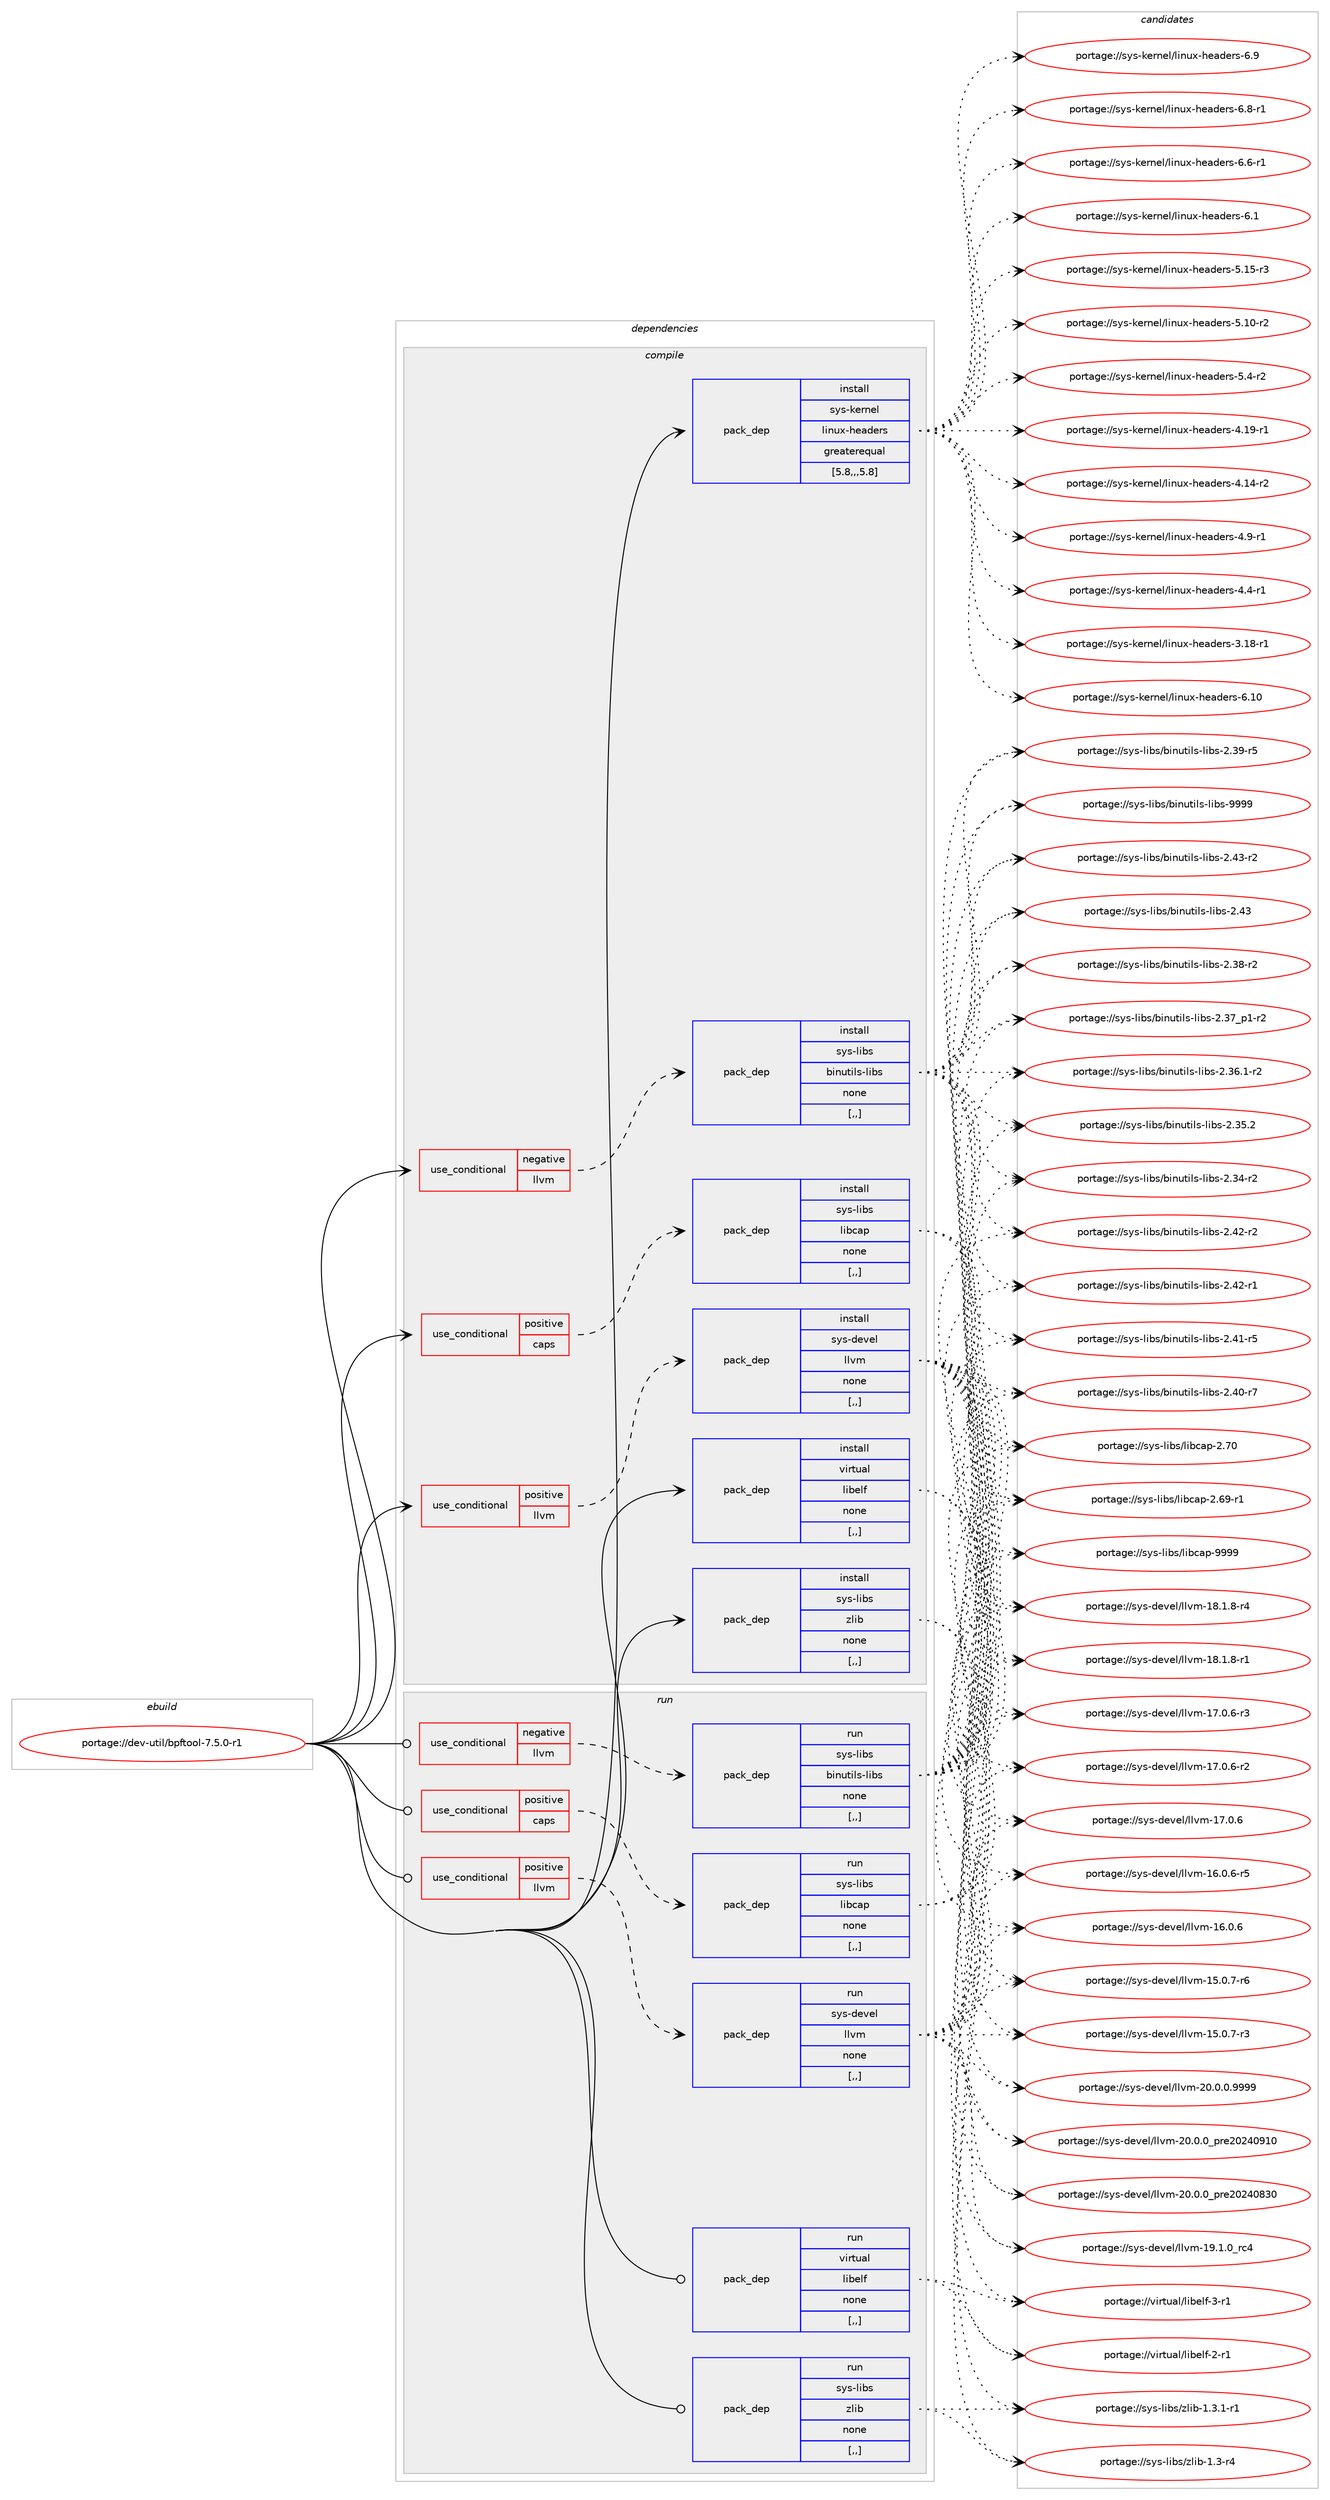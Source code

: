 digraph prolog {

# *************
# Graph options
# *************

newrank=true;
concentrate=true;
compound=true;
graph [rankdir=LR,fontname=Helvetica,fontsize=10,ranksep=1.5];#, ranksep=2.5, nodesep=0.2];
edge  [arrowhead=vee];
node  [fontname=Helvetica,fontsize=10];

# **********
# The ebuild
# **********

subgraph cluster_leftcol {
color=gray;
label=<<i>ebuild</i>>;
id [label="portage://dev-util/bpftool-7.5.0-r1", color=red, width=4, href="../dev-util/bpftool-7.5.0-r1.svg"];
}

# ****************
# The dependencies
# ****************

subgraph cluster_midcol {
color=gray;
label=<<i>dependencies</i>>;
subgraph cluster_compile {
fillcolor="#eeeeee";
style=filled;
label=<<i>compile</i>>;
subgraph cond190679 {
dependency707782 [label=<<TABLE BORDER="0" CELLBORDER="1" CELLSPACING="0" CELLPADDING="4"><TR><TD ROWSPAN="3" CELLPADDING="10">use_conditional</TD></TR><TR><TD>negative</TD></TR><TR><TD>llvm</TD></TR></TABLE>>, shape=none, color=red];
subgraph pack512109 {
dependency707783 [label=<<TABLE BORDER="0" CELLBORDER="1" CELLSPACING="0" CELLPADDING="4" WIDTH="220"><TR><TD ROWSPAN="6" CELLPADDING="30">pack_dep</TD></TR><TR><TD WIDTH="110">install</TD></TR><TR><TD>sys-libs</TD></TR><TR><TD>binutils-libs</TD></TR><TR><TD>none</TD></TR><TR><TD>[,,]</TD></TR></TABLE>>, shape=none, color=blue];
}
dependency707782:e -> dependency707783:w [weight=20,style="dashed",arrowhead="vee"];
}
id:e -> dependency707782:w [weight=20,style="solid",arrowhead="vee"];
subgraph cond190680 {
dependency707784 [label=<<TABLE BORDER="0" CELLBORDER="1" CELLSPACING="0" CELLPADDING="4"><TR><TD ROWSPAN="3" CELLPADDING="10">use_conditional</TD></TR><TR><TD>positive</TD></TR><TR><TD>caps</TD></TR></TABLE>>, shape=none, color=red];
subgraph pack512110 {
dependency707785 [label=<<TABLE BORDER="0" CELLBORDER="1" CELLSPACING="0" CELLPADDING="4" WIDTH="220"><TR><TD ROWSPAN="6" CELLPADDING="30">pack_dep</TD></TR><TR><TD WIDTH="110">install</TD></TR><TR><TD>sys-libs</TD></TR><TR><TD>libcap</TD></TR><TR><TD>none</TD></TR><TR><TD>[,,]</TD></TR></TABLE>>, shape=none, color=blue];
}
dependency707784:e -> dependency707785:w [weight=20,style="dashed",arrowhead="vee"];
}
id:e -> dependency707784:w [weight=20,style="solid",arrowhead="vee"];
subgraph cond190681 {
dependency707786 [label=<<TABLE BORDER="0" CELLBORDER="1" CELLSPACING="0" CELLPADDING="4"><TR><TD ROWSPAN="3" CELLPADDING="10">use_conditional</TD></TR><TR><TD>positive</TD></TR><TR><TD>llvm</TD></TR></TABLE>>, shape=none, color=red];
subgraph pack512111 {
dependency707787 [label=<<TABLE BORDER="0" CELLBORDER="1" CELLSPACING="0" CELLPADDING="4" WIDTH="220"><TR><TD ROWSPAN="6" CELLPADDING="30">pack_dep</TD></TR><TR><TD WIDTH="110">install</TD></TR><TR><TD>sys-devel</TD></TR><TR><TD>llvm</TD></TR><TR><TD>none</TD></TR><TR><TD>[,,]</TD></TR></TABLE>>, shape=none, color=blue];
}
dependency707786:e -> dependency707787:w [weight=20,style="dashed",arrowhead="vee"];
}
id:e -> dependency707786:w [weight=20,style="solid",arrowhead="vee"];
subgraph pack512112 {
dependency707788 [label=<<TABLE BORDER="0" CELLBORDER="1" CELLSPACING="0" CELLPADDING="4" WIDTH="220"><TR><TD ROWSPAN="6" CELLPADDING="30">pack_dep</TD></TR><TR><TD WIDTH="110">install</TD></TR><TR><TD>sys-kernel</TD></TR><TR><TD>linux-headers</TD></TR><TR><TD>greaterequal</TD></TR><TR><TD>[5.8,,,5.8]</TD></TR></TABLE>>, shape=none, color=blue];
}
id:e -> dependency707788:w [weight=20,style="solid",arrowhead="vee"];
subgraph pack512113 {
dependency707789 [label=<<TABLE BORDER="0" CELLBORDER="1" CELLSPACING="0" CELLPADDING="4" WIDTH="220"><TR><TD ROWSPAN="6" CELLPADDING="30">pack_dep</TD></TR><TR><TD WIDTH="110">install</TD></TR><TR><TD>sys-libs</TD></TR><TR><TD>zlib</TD></TR><TR><TD>none</TD></TR><TR><TD>[,,]</TD></TR></TABLE>>, shape=none, color=blue];
}
id:e -> dependency707789:w [weight=20,style="solid",arrowhead="vee"];
subgraph pack512114 {
dependency707790 [label=<<TABLE BORDER="0" CELLBORDER="1" CELLSPACING="0" CELLPADDING="4" WIDTH="220"><TR><TD ROWSPAN="6" CELLPADDING="30">pack_dep</TD></TR><TR><TD WIDTH="110">install</TD></TR><TR><TD>virtual</TD></TR><TR><TD>libelf</TD></TR><TR><TD>none</TD></TR><TR><TD>[,,]</TD></TR></TABLE>>, shape=none, color=blue];
}
id:e -> dependency707790:w [weight=20,style="solid",arrowhead="vee"];
}
subgraph cluster_compileandrun {
fillcolor="#eeeeee";
style=filled;
label=<<i>compile and run</i>>;
}
subgraph cluster_run {
fillcolor="#eeeeee";
style=filled;
label=<<i>run</i>>;
subgraph cond190682 {
dependency707791 [label=<<TABLE BORDER="0" CELLBORDER="1" CELLSPACING="0" CELLPADDING="4"><TR><TD ROWSPAN="3" CELLPADDING="10">use_conditional</TD></TR><TR><TD>negative</TD></TR><TR><TD>llvm</TD></TR></TABLE>>, shape=none, color=red];
subgraph pack512115 {
dependency707792 [label=<<TABLE BORDER="0" CELLBORDER="1" CELLSPACING="0" CELLPADDING="4" WIDTH="220"><TR><TD ROWSPAN="6" CELLPADDING="30">pack_dep</TD></TR><TR><TD WIDTH="110">run</TD></TR><TR><TD>sys-libs</TD></TR><TR><TD>binutils-libs</TD></TR><TR><TD>none</TD></TR><TR><TD>[,,]</TD></TR></TABLE>>, shape=none, color=blue];
}
dependency707791:e -> dependency707792:w [weight=20,style="dashed",arrowhead="vee"];
}
id:e -> dependency707791:w [weight=20,style="solid",arrowhead="odot"];
subgraph cond190683 {
dependency707793 [label=<<TABLE BORDER="0" CELLBORDER="1" CELLSPACING="0" CELLPADDING="4"><TR><TD ROWSPAN="3" CELLPADDING="10">use_conditional</TD></TR><TR><TD>positive</TD></TR><TR><TD>caps</TD></TR></TABLE>>, shape=none, color=red];
subgraph pack512116 {
dependency707794 [label=<<TABLE BORDER="0" CELLBORDER="1" CELLSPACING="0" CELLPADDING="4" WIDTH="220"><TR><TD ROWSPAN="6" CELLPADDING="30">pack_dep</TD></TR><TR><TD WIDTH="110">run</TD></TR><TR><TD>sys-libs</TD></TR><TR><TD>libcap</TD></TR><TR><TD>none</TD></TR><TR><TD>[,,]</TD></TR></TABLE>>, shape=none, color=blue];
}
dependency707793:e -> dependency707794:w [weight=20,style="dashed",arrowhead="vee"];
}
id:e -> dependency707793:w [weight=20,style="solid",arrowhead="odot"];
subgraph cond190684 {
dependency707795 [label=<<TABLE BORDER="0" CELLBORDER="1" CELLSPACING="0" CELLPADDING="4"><TR><TD ROWSPAN="3" CELLPADDING="10">use_conditional</TD></TR><TR><TD>positive</TD></TR><TR><TD>llvm</TD></TR></TABLE>>, shape=none, color=red];
subgraph pack512117 {
dependency707796 [label=<<TABLE BORDER="0" CELLBORDER="1" CELLSPACING="0" CELLPADDING="4" WIDTH="220"><TR><TD ROWSPAN="6" CELLPADDING="30">pack_dep</TD></TR><TR><TD WIDTH="110">run</TD></TR><TR><TD>sys-devel</TD></TR><TR><TD>llvm</TD></TR><TR><TD>none</TD></TR><TR><TD>[,,]</TD></TR></TABLE>>, shape=none, color=blue];
}
dependency707795:e -> dependency707796:w [weight=20,style="dashed",arrowhead="vee"];
}
id:e -> dependency707795:w [weight=20,style="solid",arrowhead="odot"];
subgraph pack512118 {
dependency707797 [label=<<TABLE BORDER="0" CELLBORDER="1" CELLSPACING="0" CELLPADDING="4" WIDTH="220"><TR><TD ROWSPAN="6" CELLPADDING="30">pack_dep</TD></TR><TR><TD WIDTH="110">run</TD></TR><TR><TD>sys-libs</TD></TR><TR><TD>zlib</TD></TR><TR><TD>none</TD></TR><TR><TD>[,,]</TD></TR></TABLE>>, shape=none, color=blue];
}
id:e -> dependency707797:w [weight=20,style="solid",arrowhead="odot"];
subgraph pack512119 {
dependency707798 [label=<<TABLE BORDER="0" CELLBORDER="1" CELLSPACING="0" CELLPADDING="4" WIDTH="220"><TR><TD ROWSPAN="6" CELLPADDING="30">pack_dep</TD></TR><TR><TD WIDTH="110">run</TD></TR><TR><TD>virtual</TD></TR><TR><TD>libelf</TD></TR><TR><TD>none</TD></TR><TR><TD>[,,]</TD></TR></TABLE>>, shape=none, color=blue];
}
id:e -> dependency707798:w [weight=20,style="solid",arrowhead="odot"];
}
}

# **************
# The candidates
# **************

subgraph cluster_choices {
rank=same;
color=gray;
label=<<i>candidates</i>>;

subgraph choice512109 {
color=black;
nodesep=1;
choice1151211154510810598115479810511011711610510811545108105981154557575757 [label="portage://sys-libs/binutils-libs-9999", color=red, width=4,href="../sys-libs/binutils-libs-9999.svg"];
choice11512111545108105981154798105110117116105108115451081059811545504652514511450 [label="portage://sys-libs/binutils-libs-2.43-r2", color=red, width=4,href="../sys-libs/binutils-libs-2.43-r2.svg"];
choice1151211154510810598115479810511011711610510811545108105981154550465251 [label="portage://sys-libs/binutils-libs-2.43", color=red, width=4,href="../sys-libs/binutils-libs-2.43.svg"];
choice11512111545108105981154798105110117116105108115451081059811545504652504511450 [label="portage://sys-libs/binutils-libs-2.42-r2", color=red, width=4,href="../sys-libs/binutils-libs-2.42-r2.svg"];
choice11512111545108105981154798105110117116105108115451081059811545504652504511449 [label="portage://sys-libs/binutils-libs-2.42-r1", color=red, width=4,href="../sys-libs/binutils-libs-2.42-r1.svg"];
choice11512111545108105981154798105110117116105108115451081059811545504652494511453 [label="portage://sys-libs/binutils-libs-2.41-r5", color=red, width=4,href="../sys-libs/binutils-libs-2.41-r5.svg"];
choice11512111545108105981154798105110117116105108115451081059811545504652484511455 [label="portage://sys-libs/binutils-libs-2.40-r7", color=red, width=4,href="../sys-libs/binutils-libs-2.40-r7.svg"];
choice11512111545108105981154798105110117116105108115451081059811545504651574511453 [label="portage://sys-libs/binutils-libs-2.39-r5", color=red, width=4,href="../sys-libs/binutils-libs-2.39-r5.svg"];
choice11512111545108105981154798105110117116105108115451081059811545504651564511450 [label="portage://sys-libs/binutils-libs-2.38-r2", color=red, width=4,href="../sys-libs/binutils-libs-2.38-r2.svg"];
choice115121115451081059811547981051101171161051081154510810598115455046515595112494511450 [label="portage://sys-libs/binutils-libs-2.37_p1-r2", color=red, width=4,href="../sys-libs/binutils-libs-2.37_p1-r2.svg"];
choice115121115451081059811547981051101171161051081154510810598115455046515446494511450 [label="portage://sys-libs/binutils-libs-2.36.1-r2", color=red, width=4,href="../sys-libs/binutils-libs-2.36.1-r2.svg"];
choice11512111545108105981154798105110117116105108115451081059811545504651534650 [label="portage://sys-libs/binutils-libs-2.35.2", color=red, width=4,href="../sys-libs/binutils-libs-2.35.2.svg"];
choice11512111545108105981154798105110117116105108115451081059811545504651524511450 [label="portage://sys-libs/binutils-libs-2.34-r2", color=red, width=4,href="../sys-libs/binutils-libs-2.34-r2.svg"];
dependency707783:e -> choice1151211154510810598115479810511011711610510811545108105981154557575757:w [style=dotted,weight="100"];
dependency707783:e -> choice11512111545108105981154798105110117116105108115451081059811545504652514511450:w [style=dotted,weight="100"];
dependency707783:e -> choice1151211154510810598115479810511011711610510811545108105981154550465251:w [style=dotted,weight="100"];
dependency707783:e -> choice11512111545108105981154798105110117116105108115451081059811545504652504511450:w [style=dotted,weight="100"];
dependency707783:e -> choice11512111545108105981154798105110117116105108115451081059811545504652504511449:w [style=dotted,weight="100"];
dependency707783:e -> choice11512111545108105981154798105110117116105108115451081059811545504652494511453:w [style=dotted,weight="100"];
dependency707783:e -> choice11512111545108105981154798105110117116105108115451081059811545504652484511455:w [style=dotted,weight="100"];
dependency707783:e -> choice11512111545108105981154798105110117116105108115451081059811545504651574511453:w [style=dotted,weight="100"];
dependency707783:e -> choice11512111545108105981154798105110117116105108115451081059811545504651564511450:w [style=dotted,weight="100"];
dependency707783:e -> choice115121115451081059811547981051101171161051081154510810598115455046515595112494511450:w [style=dotted,weight="100"];
dependency707783:e -> choice115121115451081059811547981051101171161051081154510810598115455046515446494511450:w [style=dotted,weight="100"];
dependency707783:e -> choice11512111545108105981154798105110117116105108115451081059811545504651534650:w [style=dotted,weight="100"];
dependency707783:e -> choice11512111545108105981154798105110117116105108115451081059811545504651524511450:w [style=dotted,weight="100"];
}
subgraph choice512110 {
color=black;
nodesep=1;
choice1151211154510810598115471081059899971124557575757 [label="portage://sys-libs/libcap-9999", color=red, width=4,href="../sys-libs/libcap-9999.svg"];
choice1151211154510810598115471081059899971124550465548 [label="portage://sys-libs/libcap-2.70", color=red, width=4,href="../sys-libs/libcap-2.70.svg"];
choice11512111545108105981154710810598999711245504654574511449 [label="portage://sys-libs/libcap-2.69-r1", color=red, width=4,href="../sys-libs/libcap-2.69-r1.svg"];
dependency707785:e -> choice1151211154510810598115471081059899971124557575757:w [style=dotted,weight="100"];
dependency707785:e -> choice1151211154510810598115471081059899971124550465548:w [style=dotted,weight="100"];
dependency707785:e -> choice11512111545108105981154710810598999711245504654574511449:w [style=dotted,weight="100"];
}
subgraph choice512111 {
color=black;
nodesep=1;
choice1151211154510010111810110847108108118109455048464846484657575757 [label="portage://sys-devel/llvm-20.0.0.9999", color=red, width=4,href="../sys-devel/llvm-20.0.0.9999.svg"];
choice115121115451001011181011084710810811810945504846484648951121141015048505248574948 [label="portage://sys-devel/llvm-20.0.0_pre20240910", color=red, width=4,href="../sys-devel/llvm-20.0.0_pre20240910.svg"];
choice115121115451001011181011084710810811810945504846484648951121141015048505248565148 [label="portage://sys-devel/llvm-20.0.0_pre20240830", color=red, width=4,href="../sys-devel/llvm-20.0.0_pre20240830.svg"];
choice115121115451001011181011084710810811810945495746494648951149952 [label="portage://sys-devel/llvm-19.1.0_rc4", color=red, width=4,href="../sys-devel/llvm-19.1.0_rc4.svg"];
choice1151211154510010111810110847108108118109454956464946564511452 [label="portage://sys-devel/llvm-18.1.8-r4", color=red, width=4,href="../sys-devel/llvm-18.1.8-r4.svg"];
choice1151211154510010111810110847108108118109454956464946564511449 [label="portage://sys-devel/llvm-18.1.8-r1", color=red, width=4,href="../sys-devel/llvm-18.1.8-r1.svg"];
choice1151211154510010111810110847108108118109454955464846544511451 [label="portage://sys-devel/llvm-17.0.6-r3", color=red, width=4,href="../sys-devel/llvm-17.0.6-r3.svg"];
choice1151211154510010111810110847108108118109454955464846544511450 [label="portage://sys-devel/llvm-17.0.6-r2", color=red, width=4,href="../sys-devel/llvm-17.0.6-r2.svg"];
choice115121115451001011181011084710810811810945495546484654 [label="portage://sys-devel/llvm-17.0.6", color=red, width=4,href="../sys-devel/llvm-17.0.6.svg"];
choice1151211154510010111810110847108108118109454954464846544511453 [label="portage://sys-devel/llvm-16.0.6-r5", color=red, width=4,href="../sys-devel/llvm-16.0.6-r5.svg"];
choice115121115451001011181011084710810811810945495446484654 [label="portage://sys-devel/llvm-16.0.6", color=red, width=4,href="../sys-devel/llvm-16.0.6.svg"];
choice1151211154510010111810110847108108118109454953464846554511454 [label="portage://sys-devel/llvm-15.0.7-r6", color=red, width=4,href="../sys-devel/llvm-15.0.7-r6.svg"];
choice1151211154510010111810110847108108118109454953464846554511451 [label="portage://sys-devel/llvm-15.0.7-r3", color=red, width=4,href="../sys-devel/llvm-15.0.7-r3.svg"];
dependency707787:e -> choice1151211154510010111810110847108108118109455048464846484657575757:w [style=dotted,weight="100"];
dependency707787:e -> choice115121115451001011181011084710810811810945504846484648951121141015048505248574948:w [style=dotted,weight="100"];
dependency707787:e -> choice115121115451001011181011084710810811810945504846484648951121141015048505248565148:w [style=dotted,weight="100"];
dependency707787:e -> choice115121115451001011181011084710810811810945495746494648951149952:w [style=dotted,weight="100"];
dependency707787:e -> choice1151211154510010111810110847108108118109454956464946564511452:w [style=dotted,weight="100"];
dependency707787:e -> choice1151211154510010111810110847108108118109454956464946564511449:w [style=dotted,weight="100"];
dependency707787:e -> choice1151211154510010111810110847108108118109454955464846544511451:w [style=dotted,weight="100"];
dependency707787:e -> choice1151211154510010111810110847108108118109454955464846544511450:w [style=dotted,weight="100"];
dependency707787:e -> choice115121115451001011181011084710810811810945495546484654:w [style=dotted,weight="100"];
dependency707787:e -> choice1151211154510010111810110847108108118109454954464846544511453:w [style=dotted,weight="100"];
dependency707787:e -> choice115121115451001011181011084710810811810945495446484654:w [style=dotted,weight="100"];
dependency707787:e -> choice1151211154510010111810110847108108118109454953464846554511454:w [style=dotted,weight="100"];
dependency707787:e -> choice1151211154510010111810110847108108118109454953464846554511451:w [style=dotted,weight="100"];
}
subgraph choice512112 {
color=black;
nodesep=1;
choice115121115451071011141101011084710810511011712045104101971001011141154554464948 [label="portage://sys-kernel/linux-headers-6.10", color=red, width=4,href="../sys-kernel/linux-headers-6.10.svg"];
choice1151211154510710111411010110847108105110117120451041019710010111411545544657 [label="portage://sys-kernel/linux-headers-6.9", color=red, width=4,href="../sys-kernel/linux-headers-6.9.svg"];
choice11512111545107101114110101108471081051101171204510410197100101114115455446564511449 [label="portage://sys-kernel/linux-headers-6.8-r1", color=red, width=4,href="../sys-kernel/linux-headers-6.8-r1.svg"];
choice11512111545107101114110101108471081051101171204510410197100101114115455446544511449 [label="portage://sys-kernel/linux-headers-6.6-r1", color=red, width=4,href="../sys-kernel/linux-headers-6.6-r1.svg"];
choice1151211154510710111411010110847108105110117120451041019710010111411545544649 [label="portage://sys-kernel/linux-headers-6.1", color=red, width=4,href="../sys-kernel/linux-headers-6.1.svg"];
choice1151211154510710111411010110847108105110117120451041019710010111411545534649534511451 [label="portage://sys-kernel/linux-headers-5.15-r3", color=red, width=4,href="../sys-kernel/linux-headers-5.15-r3.svg"];
choice1151211154510710111411010110847108105110117120451041019710010111411545534649484511450 [label="portage://sys-kernel/linux-headers-5.10-r2", color=red, width=4,href="../sys-kernel/linux-headers-5.10-r2.svg"];
choice11512111545107101114110101108471081051101171204510410197100101114115455346524511450 [label="portage://sys-kernel/linux-headers-5.4-r2", color=red, width=4,href="../sys-kernel/linux-headers-5.4-r2.svg"];
choice1151211154510710111411010110847108105110117120451041019710010111411545524649574511449 [label="portage://sys-kernel/linux-headers-4.19-r1", color=red, width=4,href="../sys-kernel/linux-headers-4.19-r1.svg"];
choice1151211154510710111411010110847108105110117120451041019710010111411545524649524511450 [label="portage://sys-kernel/linux-headers-4.14-r2", color=red, width=4,href="../sys-kernel/linux-headers-4.14-r2.svg"];
choice11512111545107101114110101108471081051101171204510410197100101114115455246574511449 [label="portage://sys-kernel/linux-headers-4.9-r1", color=red, width=4,href="../sys-kernel/linux-headers-4.9-r1.svg"];
choice11512111545107101114110101108471081051101171204510410197100101114115455246524511449 [label="portage://sys-kernel/linux-headers-4.4-r1", color=red, width=4,href="../sys-kernel/linux-headers-4.4-r1.svg"];
choice1151211154510710111411010110847108105110117120451041019710010111411545514649564511449 [label="portage://sys-kernel/linux-headers-3.18-r1", color=red, width=4,href="../sys-kernel/linux-headers-3.18-r1.svg"];
dependency707788:e -> choice115121115451071011141101011084710810511011712045104101971001011141154554464948:w [style=dotted,weight="100"];
dependency707788:e -> choice1151211154510710111411010110847108105110117120451041019710010111411545544657:w [style=dotted,weight="100"];
dependency707788:e -> choice11512111545107101114110101108471081051101171204510410197100101114115455446564511449:w [style=dotted,weight="100"];
dependency707788:e -> choice11512111545107101114110101108471081051101171204510410197100101114115455446544511449:w [style=dotted,weight="100"];
dependency707788:e -> choice1151211154510710111411010110847108105110117120451041019710010111411545544649:w [style=dotted,weight="100"];
dependency707788:e -> choice1151211154510710111411010110847108105110117120451041019710010111411545534649534511451:w [style=dotted,weight="100"];
dependency707788:e -> choice1151211154510710111411010110847108105110117120451041019710010111411545534649484511450:w [style=dotted,weight="100"];
dependency707788:e -> choice11512111545107101114110101108471081051101171204510410197100101114115455346524511450:w [style=dotted,weight="100"];
dependency707788:e -> choice1151211154510710111411010110847108105110117120451041019710010111411545524649574511449:w [style=dotted,weight="100"];
dependency707788:e -> choice1151211154510710111411010110847108105110117120451041019710010111411545524649524511450:w [style=dotted,weight="100"];
dependency707788:e -> choice11512111545107101114110101108471081051101171204510410197100101114115455246574511449:w [style=dotted,weight="100"];
dependency707788:e -> choice11512111545107101114110101108471081051101171204510410197100101114115455246524511449:w [style=dotted,weight="100"];
dependency707788:e -> choice1151211154510710111411010110847108105110117120451041019710010111411545514649564511449:w [style=dotted,weight="100"];
}
subgraph choice512113 {
color=black;
nodesep=1;
choice115121115451081059811547122108105984549465146494511449 [label="portage://sys-libs/zlib-1.3.1-r1", color=red, width=4,href="../sys-libs/zlib-1.3.1-r1.svg"];
choice11512111545108105981154712210810598454946514511452 [label="portage://sys-libs/zlib-1.3-r4", color=red, width=4,href="../sys-libs/zlib-1.3-r4.svg"];
dependency707789:e -> choice115121115451081059811547122108105984549465146494511449:w [style=dotted,weight="100"];
dependency707789:e -> choice11512111545108105981154712210810598454946514511452:w [style=dotted,weight="100"];
}
subgraph choice512114 {
color=black;
nodesep=1;
choice11810511411611797108471081059810110810245514511449 [label="portage://virtual/libelf-3-r1", color=red, width=4,href="../virtual/libelf-3-r1.svg"];
choice11810511411611797108471081059810110810245504511449 [label="portage://virtual/libelf-2-r1", color=red, width=4,href="../virtual/libelf-2-r1.svg"];
dependency707790:e -> choice11810511411611797108471081059810110810245514511449:w [style=dotted,weight="100"];
dependency707790:e -> choice11810511411611797108471081059810110810245504511449:w [style=dotted,weight="100"];
}
subgraph choice512115 {
color=black;
nodesep=1;
choice1151211154510810598115479810511011711610510811545108105981154557575757 [label="portage://sys-libs/binutils-libs-9999", color=red, width=4,href="../sys-libs/binutils-libs-9999.svg"];
choice11512111545108105981154798105110117116105108115451081059811545504652514511450 [label="portage://sys-libs/binutils-libs-2.43-r2", color=red, width=4,href="../sys-libs/binutils-libs-2.43-r2.svg"];
choice1151211154510810598115479810511011711610510811545108105981154550465251 [label="portage://sys-libs/binutils-libs-2.43", color=red, width=4,href="../sys-libs/binutils-libs-2.43.svg"];
choice11512111545108105981154798105110117116105108115451081059811545504652504511450 [label="portage://sys-libs/binutils-libs-2.42-r2", color=red, width=4,href="../sys-libs/binutils-libs-2.42-r2.svg"];
choice11512111545108105981154798105110117116105108115451081059811545504652504511449 [label="portage://sys-libs/binutils-libs-2.42-r1", color=red, width=4,href="../sys-libs/binutils-libs-2.42-r1.svg"];
choice11512111545108105981154798105110117116105108115451081059811545504652494511453 [label="portage://sys-libs/binutils-libs-2.41-r5", color=red, width=4,href="../sys-libs/binutils-libs-2.41-r5.svg"];
choice11512111545108105981154798105110117116105108115451081059811545504652484511455 [label="portage://sys-libs/binutils-libs-2.40-r7", color=red, width=4,href="../sys-libs/binutils-libs-2.40-r7.svg"];
choice11512111545108105981154798105110117116105108115451081059811545504651574511453 [label="portage://sys-libs/binutils-libs-2.39-r5", color=red, width=4,href="../sys-libs/binutils-libs-2.39-r5.svg"];
choice11512111545108105981154798105110117116105108115451081059811545504651564511450 [label="portage://sys-libs/binutils-libs-2.38-r2", color=red, width=4,href="../sys-libs/binutils-libs-2.38-r2.svg"];
choice115121115451081059811547981051101171161051081154510810598115455046515595112494511450 [label="portage://sys-libs/binutils-libs-2.37_p1-r2", color=red, width=4,href="../sys-libs/binutils-libs-2.37_p1-r2.svg"];
choice115121115451081059811547981051101171161051081154510810598115455046515446494511450 [label="portage://sys-libs/binutils-libs-2.36.1-r2", color=red, width=4,href="../sys-libs/binutils-libs-2.36.1-r2.svg"];
choice11512111545108105981154798105110117116105108115451081059811545504651534650 [label="portage://sys-libs/binutils-libs-2.35.2", color=red, width=4,href="../sys-libs/binutils-libs-2.35.2.svg"];
choice11512111545108105981154798105110117116105108115451081059811545504651524511450 [label="portage://sys-libs/binutils-libs-2.34-r2", color=red, width=4,href="../sys-libs/binutils-libs-2.34-r2.svg"];
dependency707792:e -> choice1151211154510810598115479810511011711610510811545108105981154557575757:w [style=dotted,weight="100"];
dependency707792:e -> choice11512111545108105981154798105110117116105108115451081059811545504652514511450:w [style=dotted,weight="100"];
dependency707792:e -> choice1151211154510810598115479810511011711610510811545108105981154550465251:w [style=dotted,weight="100"];
dependency707792:e -> choice11512111545108105981154798105110117116105108115451081059811545504652504511450:w [style=dotted,weight="100"];
dependency707792:e -> choice11512111545108105981154798105110117116105108115451081059811545504652504511449:w [style=dotted,weight="100"];
dependency707792:e -> choice11512111545108105981154798105110117116105108115451081059811545504652494511453:w [style=dotted,weight="100"];
dependency707792:e -> choice11512111545108105981154798105110117116105108115451081059811545504652484511455:w [style=dotted,weight="100"];
dependency707792:e -> choice11512111545108105981154798105110117116105108115451081059811545504651574511453:w [style=dotted,weight="100"];
dependency707792:e -> choice11512111545108105981154798105110117116105108115451081059811545504651564511450:w [style=dotted,weight="100"];
dependency707792:e -> choice115121115451081059811547981051101171161051081154510810598115455046515595112494511450:w [style=dotted,weight="100"];
dependency707792:e -> choice115121115451081059811547981051101171161051081154510810598115455046515446494511450:w [style=dotted,weight="100"];
dependency707792:e -> choice11512111545108105981154798105110117116105108115451081059811545504651534650:w [style=dotted,weight="100"];
dependency707792:e -> choice11512111545108105981154798105110117116105108115451081059811545504651524511450:w [style=dotted,weight="100"];
}
subgraph choice512116 {
color=black;
nodesep=1;
choice1151211154510810598115471081059899971124557575757 [label="portage://sys-libs/libcap-9999", color=red, width=4,href="../sys-libs/libcap-9999.svg"];
choice1151211154510810598115471081059899971124550465548 [label="portage://sys-libs/libcap-2.70", color=red, width=4,href="../sys-libs/libcap-2.70.svg"];
choice11512111545108105981154710810598999711245504654574511449 [label="portage://sys-libs/libcap-2.69-r1", color=red, width=4,href="../sys-libs/libcap-2.69-r1.svg"];
dependency707794:e -> choice1151211154510810598115471081059899971124557575757:w [style=dotted,weight="100"];
dependency707794:e -> choice1151211154510810598115471081059899971124550465548:w [style=dotted,weight="100"];
dependency707794:e -> choice11512111545108105981154710810598999711245504654574511449:w [style=dotted,weight="100"];
}
subgraph choice512117 {
color=black;
nodesep=1;
choice1151211154510010111810110847108108118109455048464846484657575757 [label="portage://sys-devel/llvm-20.0.0.9999", color=red, width=4,href="../sys-devel/llvm-20.0.0.9999.svg"];
choice115121115451001011181011084710810811810945504846484648951121141015048505248574948 [label="portage://sys-devel/llvm-20.0.0_pre20240910", color=red, width=4,href="../sys-devel/llvm-20.0.0_pre20240910.svg"];
choice115121115451001011181011084710810811810945504846484648951121141015048505248565148 [label="portage://sys-devel/llvm-20.0.0_pre20240830", color=red, width=4,href="../sys-devel/llvm-20.0.0_pre20240830.svg"];
choice115121115451001011181011084710810811810945495746494648951149952 [label="portage://sys-devel/llvm-19.1.0_rc4", color=red, width=4,href="../sys-devel/llvm-19.1.0_rc4.svg"];
choice1151211154510010111810110847108108118109454956464946564511452 [label="portage://sys-devel/llvm-18.1.8-r4", color=red, width=4,href="../sys-devel/llvm-18.1.8-r4.svg"];
choice1151211154510010111810110847108108118109454956464946564511449 [label="portage://sys-devel/llvm-18.1.8-r1", color=red, width=4,href="../sys-devel/llvm-18.1.8-r1.svg"];
choice1151211154510010111810110847108108118109454955464846544511451 [label="portage://sys-devel/llvm-17.0.6-r3", color=red, width=4,href="../sys-devel/llvm-17.0.6-r3.svg"];
choice1151211154510010111810110847108108118109454955464846544511450 [label="portage://sys-devel/llvm-17.0.6-r2", color=red, width=4,href="../sys-devel/llvm-17.0.6-r2.svg"];
choice115121115451001011181011084710810811810945495546484654 [label="portage://sys-devel/llvm-17.0.6", color=red, width=4,href="../sys-devel/llvm-17.0.6.svg"];
choice1151211154510010111810110847108108118109454954464846544511453 [label="portage://sys-devel/llvm-16.0.6-r5", color=red, width=4,href="../sys-devel/llvm-16.0.6-r5.svg"];
choice115121115451001011181011084710810811810945495446484654 [label="portage://sys-devel/llvm-16.0.6", color=red, width=4,href="../sys-devel/llvm-16.0.6.svg"];
choice1151211154510010111810110847108108118109454953464846554511454 [label="portage://sys-devel/llvm-15.0.7-r6", color=red, width=4,href="../sys-devel/llvm-15.0.7-r6.svg"];
choice1151211154510010111810110847108108118109454953464846554511451 [label="portage://sys-devel/llvm-15.0.7-r3", color=red, width=4,href="../sys-devel/llvm-15.0.7-r3.svg"];
dependency707796:e -> choice1151211154510010111810110847108108118109455048464846484657575757:w [style=dotted,weight="100"];
dependency707796:e -> choice115121115451001011181011084710810811810945504846484648951121141015048505248574948:w [style=dotted,weight="100"];
dependency707796:e -> choice115121115451001011181011084710810811810945504846484648951121141015048505248565148:w [style=dotted,weight="100"];
dependency707796:e -> choice115121115451001011181011084710810811810945495746494648951149952:w [style=dotted,weight="100"];
dependency707796:e -> choice1151211154510010111810110847108108118109454956464946564511452:w [style=dotted,weight="100"];
dependency707796:e -> choice1151211154510010111810110847108108118109454956464946564511449:w [style=dotted,weight="100"];
dependency707796:e -> choice1151211154510010111810110847108108118109454955464846544511451:w [style=dotted,weight="100"];
dependency707796:e -> choice1151211154510010111810110847108108118109454955464846544511450:w [style=dotted,weight="100"];
dependency707796:e -> choice115121115451001011181011084710810811810945495546484654:w [style=dotted,weight="100"];
dependency707796:e -> choice1151211154510010111810110847108108118109454954464846544511453:w [style=dotted,weight="100"];
dependency707796:e -> choice115121115451001011181011084710810811810945495446484654:w [style=dotted,weight="100"];
dependency707796:e -> choice1151211154510010111810110847108108118109454953464846554511454:w [style=dotted,weight="100"];
dependency707796:e -> choice1151211154510010111810110847108108118109454953464846554511451:w [style=dotted,weight="100"];
}
subgraph choice512118 {
color=black;
nodesep=1;
choice115121115451081059811547122108105984549465146494511449 [label="portage://sys-libs/zlib-1.3.1-r1", color=red, width=4,href="../sys-libs/zlib-1.3.1-r1.svg"];
choice11512111545108105981154712210810598454946514511452 [label="portage://sys-libs/zlib-1.3-r4", color=red, width=4,href="../sys-libs/zlib-1.3-r4.svg"];
dependency707797:e -> choice115121115451081059811547122108105984549465146494511449:w [style=dotted,weight="100"];
dependency707797:e -> choice11512111545108105981154712210810598454946514511452:w [style=dotted,weight="100"];
}
subgraph choice512119 {
color=black;
nodesep=1;
choice11810511411611797108471081059810110810245514511449 [label="portage://virtual/libelf-3-r1", color=red, width=4,href="../virtual/libelf-3-r1.svg"];
choice11810511411611797108471081059810110810245504511449 [label="portage://virtual/libelf-2-r1", color=red, width=4,href="../virtual/libelf-2-r1.svg"];
dependency707798:e -> choice11810511411611797108471081059810110810245514511449:w [style=dotted,weight="100"];
dependency707798:e -> choice11810511411611797108471081059810110810245504511449:w [style=dotted,weight="100"];
}
}

}
